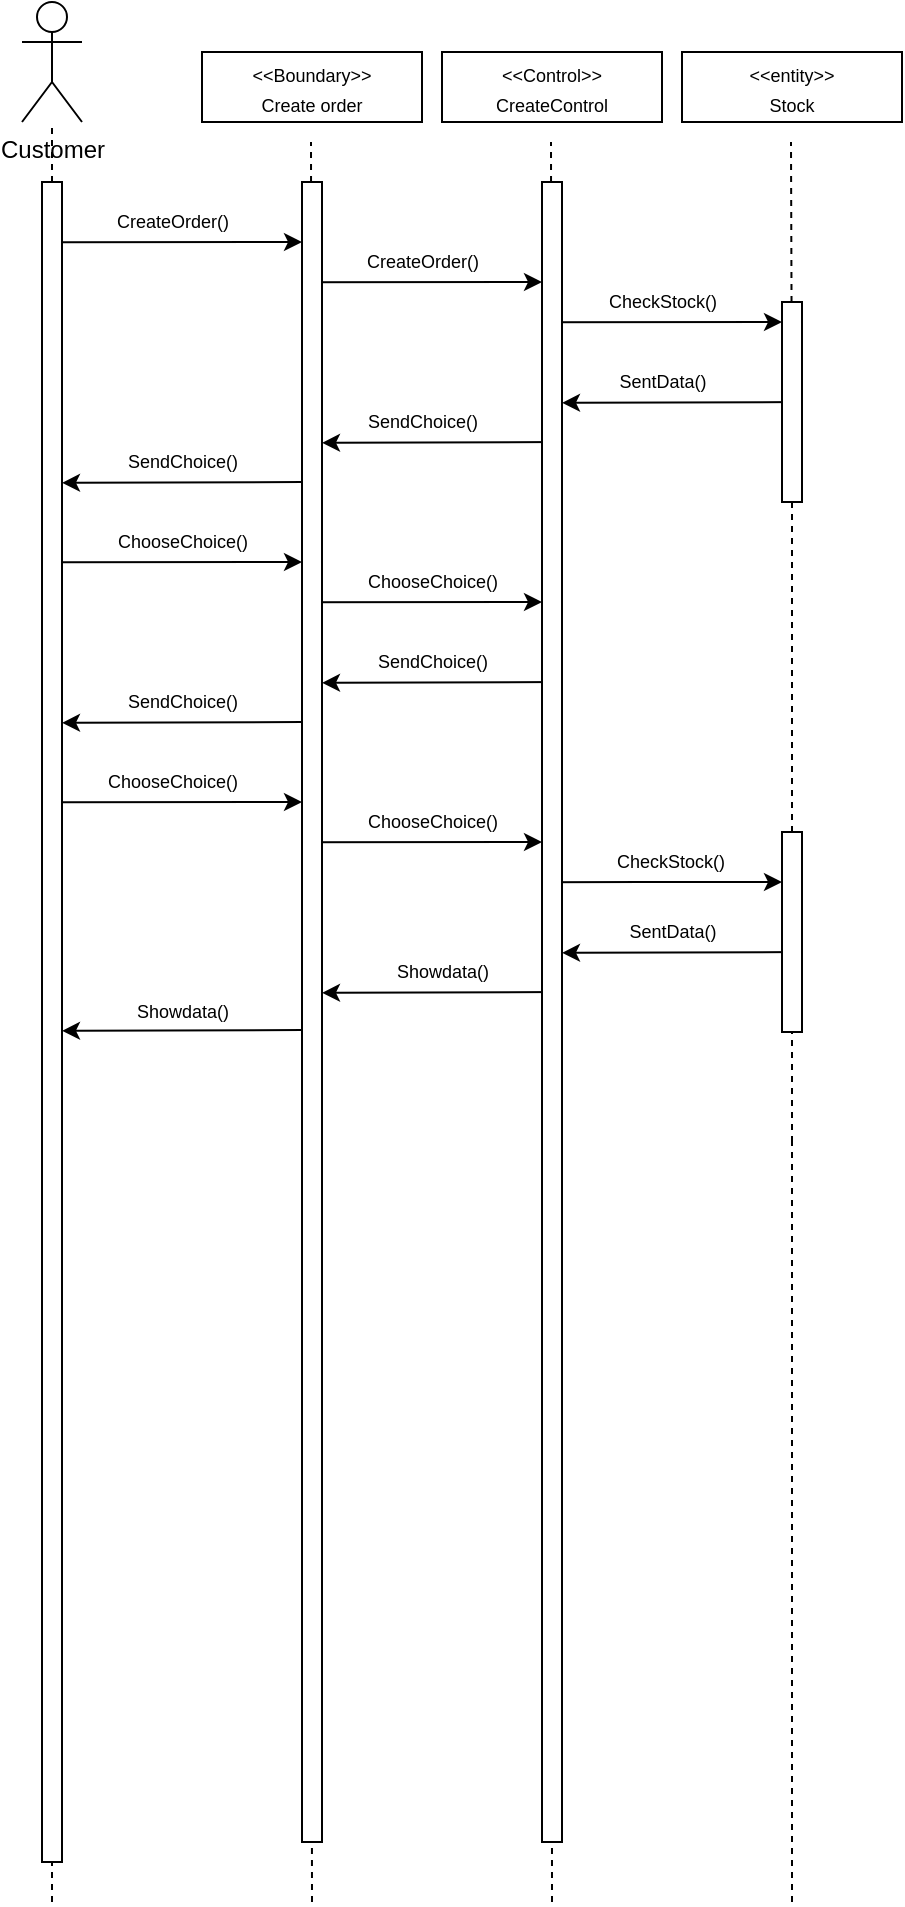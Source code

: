 <mxfile>
    <diagram id="RNaWkuKRxEJbEr7aYnWs" name="Page-1">
        <mxGraphModel dx="1089" dy="766" grid="1" gridSize="10" guides="1" tooltips="1" connect="1" arrows="1" fold="1" page="1" pageScale="1" pageWidth="850" pageHeight="1100" math="0" shadow="0">
            <root>
                <mxCell id="0"/>
                <mxCell id="1" parent="0"/>
                <mxCell id="ga03uyhn2KRXtW5bcROZ-85" value="Customer" style="shape=umlActor;verticalLabelPosition=bottom;verticalAlign=top;html=1;outlineConnect=0;" vertex="1" parent="1">
                    <mxGeometry x="90" y="90" width="30" height="60" as="geometry"/>
                </mxCell>
                <mxCell id="ga03uyhn2KRXtW5bcROZ-86" value="&lt;font style=&quot;font-size: 9px;&quot;&gt;&amp;lt;&amp;lt;Boundary&amp;gt;&amp;gt;&lt;br&gt;Create order&lt;br&gt;&lt;/font&gt;" style="rounded=0;whiteSpace=wrap;html=1;" vertex="1" parent="1">
                    <mxGeometry x="180.0" y="115" width="110" height="35" as="geometry"/>
                </mxCell>
                <mxCell id="ga03uyhn2KRXtW5bcROZ-87" value="&lt;font style=&quot;font-size: 9px;&quot;&gt;&amp;lt;&amp;lt;Control&amp;gt;&amp;gt;&lt;br&gt;CreateControl&lt;br&gt;&lt;/font&gt;" style="rounded=0;whiteSpace=wrap;html=1;" vertex="1" parent="1">
                    <mxGeometry x="300" y="115" width="110" height="35" as="geometry"/>
                </mxCell>
                <mxCell id="ga03uyhn2KRXtW5bcROZ-88" value="&lt;font style=&quot;font-size: 9px;&quot;&gt;&amp;lt;&amp;lt;entity&amp;gt;&amp;gt;&lt;br&gt;Stock&lt;br&gt;&lt;/font&gt;" style="rounded=0;whiteSpace=wrap;html=1;" vertex="1" parent="1">
                    <mxGeometry x="420" y="115" width="110" height="35" as="geometry"/>
                </mxCell>
                <mxCell id="ga03uyhn2KRXtW5bcROZ-89" value="" style="endArrow=none;dashed=1;html=1;startArrow=none;" edge="1" parent="1" source="ga03uyhn2KRXtW5bcROZ-94" target="ga03uyhn2KRXtW5bcROZ-85">
                    <mxGeometry width="50" height="50" relative="1" as="geometry">
                        <mxPoint x="105" y="660" as="sourcePoint"/>
                        <mxPoint x="135" y="200" as="targetPoint"/>
                    </mxGeometry>
                </mxCell>
                <mxCell id="ga03uyhn2KRXtW5bcROZ-90" value="" style="endArrow=none;dashed=1;html=1;startArrow=none;" edge="1" parent="1" source="ga03uyhn2KRXtW5bcROZ-117">
                    <mxGeometry width="50" height="50" relative="1" as="geometry">
                        <mxPoint x="235" y="620" as="sourcePoint"/>
                        <mxPoint x="234.5" y="160" as="targetPoint"/>
                    </mxGeometry>
                </mxCell>
                <mxCell id="ga03uyhn2KRXtW5bcROZ-91" value="" style="endArrow=none;dashed=1;html=1;startArrow=none;" edge="1" parent="1" source="ga03uyhn2KRXtW5bcROZ-130">
                    <mxGeometry width="50" height="50" relative="1" as="geometry">
                        <mxPoint x="355" y="420" as="sourcePoint"/>
                        <mxPoint x="354.5" y="160" as="targetPoint"/>
                    </mxGeometry>
                </mxCell>
                <mxCell id="ga03uyhn2KRXtW5bcROZ-92" value="" style="endArrow=none;dashed=1;html=1;startArrow=none;" edge="1" parent="1">
                    <mxGeometry width="50" height="50" relative="1" as="geometry">
                        <mxPoint x="474.767" y="240" as="sourcePoint"/>
                        <mxPoint x="474.5" y="160" as="targetPoint"/>
                    </mxGeometry>
                </mxCell>
                <mxCell id="ga03uyhn2KRXtW5bcROZ-93" value="" style="endArrow=none;dashed=1;html=1;" edge="1" parent="1" target="ga03uyhn2KRXtW5bcROZ-94">
                    <mxGeometry width="50" height="50" relative="1" as="geometry">
                        <mxPoint x="105" y="1040" as="sourcePoint"/>
                        <mxPoint x="105" y="150" as="targetPoint"/>
                    </mxGeometry>
                </mxCell>
                <mxCell id="ga03uyhn2KRXtW5bcROZ-94" value="" style="rounded=0;whiteSpace=wrap;html=1;direction=south;" vertex="1" parent="1">
                    <mxGeometry x="100" y="180" width="10" height="840" as="geometry"/>
                </mxCell>
                <mxCell id="ga03uyhn2KRXtW5bcROZ-95" value="" style="endArrow=classic;html=1;fontSize=9;exitX=1.081;exitY=0.094;exitDx=0;exitDy=0;exitPerimeter=0;" edge="1" parent="1">
                    <mxGeometry width="50" height="50" relative="1" as="geometry">
                        <mxPoint x="110" y="210.08" as="sourcePoint"/>
                        <mxPoint x="230" y="210" as="targetPoint"/>
                    </mxGeometry>
                </mxCell>
                <mxCell id="ga03uyhn2KRXtW5bcROZ-96" value="CreateOrder()" style="text;html=1;align=center;verticalAlign=middle;resizable=0;points=[];autosize=1;strokeColor=none;fillColor=none;fontSize=9;" vertex="1" parent="1">
                    <mxGeometry x="125" y="190" width="80" height="20" as="geometry"/>
                </mxCell>
                <mxCell id="ga03uyhn2KRXtW5bcROZ-97" value="" style="endArrow=classic;html=1;fontSize=9;exitX=1.081;exitY=0.094;exitDx=0;exitDy=0;exitPerimeter=0;" edge="1" parent="1">
                    <mxGeometry width="50" height="50" relative="1" as="geometry">
                        <mxPoint x="230" y="230.08" as="sourcePoint"/>
                        <mxPoint x="350" y="230" as="targetPoint"/>
                    </mxGeometry>
                </mxCell>
                <mxCell id="ga03uyhn2KRXtW5bcROZ-98" value="" style="endArrow=none;dashed=1;html=1;" edge="1" parent="1">
                    <mxGeometry width="50" height="50" relative="1" as="geometry">
                        <mxPoint x="235" y="1040" as="sourcePoint"/>
                        <mxPoint x="234.586" y="620" as="targetPoint"/>
                    </mxGeometry>
                </mxCell>
                <mxCell id="ga03uyhn2KRXtW5bcROZ-99" value="" style="endArrow=none;dashed=1;html=1;startArrow=none;" edge="1" parent="1" source="ga03uyhn2KRXtW5bcROZ-124" target="ga03uyhn2KRXtW5bcROZ-104">
                    <mxGeometry width="50" height="50" relative="1" as="geometry">
                        <mxPoint x="475" y="660" as="sourcePoint"/>
                        <mxPoint x="474.902" y="380" as="targetPoint"/>
                    </mxGeometry>
                </mxCell>
                <mxCell id="ga03uyhn2KRXtW5bcROZ-100" value="CreateOrder()" style="text;html=1;align=center;verticalAlign=middle;resizable=0;points=[];autosize=1;strokeColor=none;fillColor=none;fontSize=9;" vertex="1" parent="1">
                    <mxGeometry x="250" y="210" width="80" height="20" as="geometry"/>
                </mxCell>
                <mxCell id="ga03uyhn2KRXtW5bcROZ-101" value="" style="endArrow=classic;html=1;fontSize=9;exitX=1.081;exitY=0.094;exitDx=0;exitDy=0;exitPerimeter=0;" edge="1" parent="1">
                    <mxGeometry width="50" height="50" relative="1" as="geometry">
                        <mxPoint x="350" y="250.08" as="sourcePoint"/>
                        <mxPoint x="470" y="250" as="targetPoint"/>
                    </mxGeometry>
                </mxCell>
                <mxCell id="ga03uyhn2KRXtW5bcROZ-102" value="" style="endArrow=none;dashed=1;html=1;" edge="1" parent="1">
                    <mxGeometry width="50" height="50" relative="1" as="geometry">
                        <mxPoint x="355" y="1040" as="sourcePoint"/>
                        <mxPoint x="354.836" y="420" as="targetPoint"/>
                    </mxGeometry>
                </mxCell>
                <mxCell id="ga03uyhn2KRXtW5bcROZ-103" value="" style="endArrow=classic;html=1;fontSize=9;exitX=1.081;exitY=0.094;exitDx=0;exitDy=0;exitPerimeter=0;" edge="1" parent="1">
                    <mxGeometry width="50" height="50" relative="1" as="geometry">
                        <mxPoint x="480" y="290" as="sourcePoint"/>
                        <mxPoint x="360" y="290.42" as="targetPoint"/>
                    </mxGeometry>
                </mxCell>
                <mxCell id="ga03uyhn2KRXtW5bcROZ-104" value="" style="rounded=0;whiteSpace=wrap;html=1;direction=south;" vertex="1" parent="1">
                    <mxGeometry x="470" y="240" width="10" height="100" as="geometry"/>
                </mxCell>
                <mxCell id="ga03uyhn2KRXtW5bcROZ-105" value="CheckStock()" style="text;html=1;align=center;verticalAlign=middle;resizable=0;points=[];autosize=1;strokeColor=none;fillColor=none;fontSize=9;" vertex="1" parent="1">
                    <mxGeometry x="370" y="230" width="80" height="20" as="geometry"/>
                </mxCell>
                <mxCell id="ga03uyhn2KRXtW5bcROZ-106" value="SentData()" style="text;html=1;align=center;verticalAlign=middle;resizable=0;points=[];autosize=1;strokeColor=none;fillColor=none;fontSize=9;" vertex="1" parent="1">
                    <mxGeometry x="375" y="270" width="70" height="20" as="geometry"/>
                </mxCell>
                <mxCell id="ga03uyhn2KRXtW5bcROZ-107" value="" style="endArrow=classic;html=1;fontSize=9;exitX=1.081;exitY=0.094;exitDx=0;exitDy=0;exitPerimeter=0;" edge="1" parent="1">
                    <mxGeometry width="50" height="50" relative="1" as="geometry">
                        <mxPoint x="360" y="310" as="sourcePoint"/>
                        <mxPoint x="240" y="310.42" as="targetPoint"/>
                    </mxGeometry>
                </mxCell>
                <mxCell id="ga03uyhn2KRXtW5bcROZ-108" value="" style="endArrow=classic;html=1;fontSize=9;exitX=1.081;exitY=0.094;exitDx=0;exitDy=0;exitPerimeter=0;" edge="1" parent="1">
                    <mxGeometry width="50" height="50" relative="1" as="geometry">
                        <mxPoint x="230" y="330" as="sourcePoint"/>
                        <mxPoint x="110" y="330.42" as="targetPoint"/>
                    </mxGeometry>
                </mxCell>
                <mxCell id="ga03uyhn2KRXtW5bcROZ-109" value="" style="endArrow=classic;html=1;fontSize=9;exitX=1.081;exitY=0.094;exitDx=0;exitDy=0;exitPerimeter=0;" edge="1" parent="1">
                    <mxGeometry width="50" height="50" relative="1" as="geometry">
                        <mxPoint x="110" y="370.08" as="sourcePoint"/>
                        <mxPoint x="230" y="370" as="targetPoint"/>
                    </mxGeometry>
                </mxCell>
                <mxCell id="ga03uyhn2KRXtW5bcROZ-110" value="" style="endArrow=classic;html=1;fontSize=9;exitX=1.081;exitY=0.094;exitDx=0;exitDy=0;exitPerimeter=0;" edge="1" parent="1">
                    <mxGeometry width="50" height="50" relative="1" as="geometry">
                        <mxPoint x="230" y="390.08" as="sourcePoint"/>
                        <mxPoint x="350" y="390" as="targetPoint"/>
                    </mxGeometry>
                </mxCell>
                <mxCell id="ga03uyhn2KRXtW5bcROZ-111" value="" style="endArrow=classic;html=1;fontSize=9;exitX=1.081;exitY=0.094;exitDx=0;exitDy=0;exitPerimeter=0;" edge="1" parent="1">
                    <mxGeometry width="50" height="50" relative="1" as="geometry">
                        <mxPoint x="110" y="490.08" as="sourcePoint"/>
                        <mxPoint x="230" y="490" as="targetPoint"/>
                    </mxGeometry>
                </mxCell>
                <mxCell id="ga03uyhn2KRXtW5bcROZ-112" value="" style="endArrow=classic;html=1;fontSize=9;exitX=1.081;exitY=0.094;exitDx=0;exitDy=0;exitPerimeter=0;" edge="1" parent="1">
                    <mxGeometry width="50" height="50" relative="1" as="geometry">
                        <mxPoint x="360" y="430" as="sourcePoint"/>
                        <mxPoint x="240" y="430.42" as="targetPoint"/>
                    </mxGeometry>
                </mxCell>
                <mxCell id="ga03uyhn2KRXtW5bcROZ-113" value="" style="endArrow=classic;html=1;fontSize=9;exitX=1.081;exitY=0.094;exitDx=0;exitDy=0;exitPerimeter=0;" edge="1" parent="1">
                    <mxGeometry width="50" height="50" relative="1" as="geometry">
                        <mxPoint x="230" y="510.08" as="sourcePoint"/>
                        <mxPoint x="350" y="510" as="targetPoint"/>
                    </mxGeometry>
                </mxCell>
                <mxCell id="ga03uyhn2KRXtW5bcROZ-114" value="SendChoice()" style="text;html=1;align=center;verticalAlign=middle;resizable=0;points=[];autosize=1;strokeColor=none;fillColor=none;fontSize=9;" vertex="1" parent="1">
                    <mxGeometry x="250" y="290" width="80" height="20" as="geometry"/>
                </mxCell>
                <mxCell id="ga03uyhn2KRXtW5bcROZ-115" value="" style="endArrow=none;dashed=1;html=1;startArrow=none;" edge="1" parent="1">
                    <mxGeometry width="50" height="50" relative="1" as="geometry">
                        <mxPoint x="355" y="420" as="sourcePoint"/>
                        <mxPoint x="355" y="620" as="targetPoint"/>
                    </mxGeometry>
                </mxCell>
                <mxCell id="ga03uyhn2KRXtW5bcROZ-116" value="" style="endArrow=none;dashed=1;html=1;startArrow=none;" edge="1" parent="1" target="ga03uyhn2KRXtW5bcROZ-117">
                    <mxGeometry width="50" height="50" relative="1" as="geometry">
                        <mxPoint x="235" y="620" as="sourcePoint"/>
                        <mxPoint x="234.5" y="160" as="targetPoint"/>
                    </mxGeometry>
                </mxCell>
                <mxCell id="ga03uyhn2KRXtW5bcROZ-117" value="" style="rounded=0;whiteSpace=wrap;html=1;direction=south;" vertex="1" parent="1">
                    <mxGeometry x="230" y="180" width="10" height="830" as="geometry"/>
                </mxCell>
                <mxCell id="ga03uyhn2KRXtW5bcROZ-118" value="" style="endArrow=classic;html=1;fontSize=9;exitX=1.081;exitY=0.094;exitDx=0;exitDy=0;exitPerimeter=0;" edge="1" parent="1">
                    <mxGeometry width="50" height="50" relative="1" as="geometry">
                        <mxPoint x="230" y="450" as="sourcePoint"/>
                        <mxPoint x="110" y="450.42" as="targetPoint"/>
                    </mxGeometry>
                </mxCell>
                <mxCell id="ga03uyhn2KRXtW5bcROZ-119" value="ChooseChoice()" style="text;html=1;align=center;verticalAlign=middle;resizable=0;points=[];autosize=1;strokeColor=none;fillColor=none;fontSize=9;" vertex="1" parent="1">
                    <mxGeometry x="125" y="350" width="90" height="20" as="geometry"/>
                </mxCell>
                <mxCell id="ga03uyhn2KRXtW5bcROZ-120" value="" style="endArrow=none;dashed=1;html=1;" edge="1" parent="1">
                    <mxGeometry width="50" height="50" relative="1" as="geometry">
                        <mxPoint x="475" y="1040" as="sourcePoint"/>
                        <mxPoint x="475" y="660" as="targetPoint"/>
                    </mxGeometry>
                </mxCell>
                <mxCell id="ga03uyhn2KRXtW5bcROZ-121" value="" style="endArrow=classic;html=1;fontSize=9;exitX=1.081;exitY=0.094;exitDx=0;exitDy=0;exitPerimeter=0;" edge="1" parent="1">
                    <mxGeometry width="50" height="50" relative="1" as="geometry">
                        <mxPoint x="350" y="530.08" as="sourcePoint"/>
                        <mxPoint x="470" y="530" as="targetPoint"/>
                        <Array as="points">
                            <mxPoint x="410" y="530"/>
                        </Array>
                    </mxGeometry>
                </mxCell>
                <mxCell id="ga03uyhn2KRXtW5bcROZ-122" value="" style="endArrow=classic;html=1;fontSize=9;exitX=1.081;exitY=0.094;exitDx=0;exitDy=0;exitPerimeter=0;" edge="1" parent="1">
                    <mxGeometry width="50" height="50" relative="1" as="geometry">
                        <mxPoint x="480" y="565" as="sourcePoint"/>
                        <mxPoint x="360" y="565.42" as="targetPoint"/>
                    </mxGeometry>
                </mxCell>
                <mxCell id="ga03uyhn2KRXtW5bcROZ-123" value="" style="endArrow=none;dashed=1;html=1;startArrow=none;" edge="1" parent="1" target="ga03uyhn2KRXtW5bcROZ-124">
                    <mxGeometry width="50" height="50" relative="1" as="geometry">
                        <mxPoint x="475" y="660" as="sourcePoint"/>
                        <mxPoint x="475" y="340" as="targetPoint"/>
                    </mxGeometry>
                </mxCell>
                <mxCell id="ga03uyhn2KRXtW5bcROZ-124" value="" style="rounded=0;whiteSpace=wrap;html=1;direction=south;" vertex="1" parent="1">
                    <mxGeometry x="470" y="505" width="10" height="100" as="geometry"/>
                </mxCell>
                <mxCell id="ga03uyhn2KRXtW5bcROZ-125" value="CheckStock()" style="text;html=1;align=center;verticalAlign=middle;resizable=0;points=[];autosize=1;strokeColor=none;fillColor=none;fontSize=9;" vertex="1" parent="1">
                    <mxGeometry x="374" y="510" width="80" height="20" as="geometry"/>
                </mxCell>
                <mxCell id="ga03uyhn2KRXtW5bcROZ-126" value="SentData()" style="text;html=1;align=center;verticalAlign=middle;resizable=0;points=[];autosize=1;strokeColor=none;fillColor=none;fontSize=9;" vertex="1" parent="1">
                    <mxGeometry x="380" y="545" width="70" height="20" as="geometry"/>
                </mxCell>
                <mxCell id="ga03uyhn2KRXtW5bcROZ-127" value="" style="endArrow=classic;html=1;fontSize=9;exitX=1.081;exitY=0.094;exitDx=0;exitDy=0;exitPerimeter=0;" edge="1" parent="1">
                    <mxGeometry width="50" height="50" relative="1" as="geometry">
                        <mxPoint x="360" y="585" as="sourcePoint"/>
                        <mxPoint x="240" y="585.42" as="targetPoint"/>
                    </mxGeometry>
                </mxCell>
                <mxCell id="ga03uyhn2KRXtW5bcROZ-128" value="Showdata()" style="text;html=1;align=center;verticalAlign=middle;resizable=0;points=[];autosize=1;strokeColor=none;fillColor=none;fontSize=9;" vertex="1" parent="1">
                    <mxGeometry x="265" y="565" width="70" height="20" as="geometry"/>
                </mxCell>
                <mxCell id="ga03uyhn2KRXtW5bcROZ-129" value="" style="endArrow=none;dashed=1;html=1;startArrow=none;" edge="1" parent="1" target="ga03uyhn2KRXtW5bcROZ-130">
                    <mxGeometry width="50" height="50" relative="1" as="geometry">
                        <mxPoint x="355" y="420" as="sourcePoint"/>
                        <mxPoint x="354.5" y="160" as="targetPoint"/>
                    </mxGeometry>
                </mxCell>
                <mxCell id="ga03uyhn2KRXtW5bcROZ-130" value="" style="rounded=0;whiteSpace=wrap;html=1;direction=south;" vertex="1" parent="1">
                    <mxGeometry x="350" y="180" width="10" height="830" as="geometry"/>
                </mxCell>
                <mxCell id="ga03uyhn2KRXtW5bcROZ-131" value="" style="endArrow=classic;html=1;fontSize=9;exitX=1.081;exitY=0.094;exitDx=0;exitDy=0;exitPerimeter=0;" edge="1" parent="1">
                    <mxGeometry width="50" height="50" relative="1" as="geometry">
                        <mxPoint x="230" y="604" as="sourcePoint"/>
                        <mxPoint x="110" y="604.42" as="targetPoint"/>
                    </mxGeometry>
                </mxCell>
                <mxCell id="ga03uyhn2KRXtW5bcROZ-132" value="Showdata()" style="text;html=1;align=center;verticalAlign=middle;resizable=0;points=[];autosize=1;strokeColor=none;fillColor=none;fontSize=9;" vertex="1" parent="1">
                    <mxGeometry x="135" y="585" width="70" height="20" as="geometry"/>
                </mxCell>
                <mxCell id="ga03uyhn2KRXtW5bcROZ-133" value="SendChoice()" style="text;html=1;align=center;verticalAlign=middle;resizable=0;points=[];autosize=1;strokeColor=none;fillColor=none;fontSize=9;" vertex="1" parent="1">
                    <mxGeometry x="130" y="310" width="80" height="20" as="geometry"/>
                </mxCell>
                <mxCell id="ga03uyhn2KRXtW5bcROZ-134" value="ChooseChoice()" style="text;html=1;align=center;verticalAlign=middle;resizable=0;points=[];autosize=1;strokeColor=none;fillColor=none;fontSize=9;" vertex="1" parent="1">
                    <mxGeometry x="120" y="470" width="90" height="20" as="geometry"/>
                </mxCell>
                <mxCell id="ga03uyhn2KRXtW5bcROZ-135" value="SendChoice()" style="text;html=1;align=center;verticalAlign=middle;resizable=0;points=[];autosize=1;strokeColor=none;fillColor=none;fontSize=9;" vertex="1" parent="1">
                    <mxGeometry x="130" y="430" width="80" height="20" as="geometry"/>
                </mxCell>
                <mxCell id="ga03uyhn2KRXtW5bcROZ-136" value="SendChoice()" style="text;html=1;align=center;verticalAlign=middle;resizable=0;points=[];autosize=1;strokeColor=none;fillColor=none;fontSize=9;" vertex="1" parent="1">
                    <mxGeometry x="255" y="410" width="80" height="20" as="geometry"/>
                </mxCell>
                <mxCell id="ga03uyhn2KRXtW5bcROZ-137" value="ChooseChoice()" style="text;html=1;align=center;verticalAlign=middle;resizable=0;points=[];autosize=1;strokeColor=none;fillColor=none;fontSize=9;" vertex="1" parent="1">
                    <mxGeometry x="250" y="370" width="90" height="20" as="geometry"/>
                </mxCell>
                <mxCell id="ga03uyhn2KRXtW5bcROZ-138" value="ChooseChoice()" style="text;html=1;align=center;verticalAlign=middle;resizable=0;points=[];autosize=1;strokeColor=none;fillColor=none;fontSize=9;" vertex="1" parent="1">
                    <mxGeometry x="250" y="490" width="90" height="20" as="geometry"/>
                </mxCell>
            </root>
        </mxGraphModel>
    </diagram>
</mxfile>